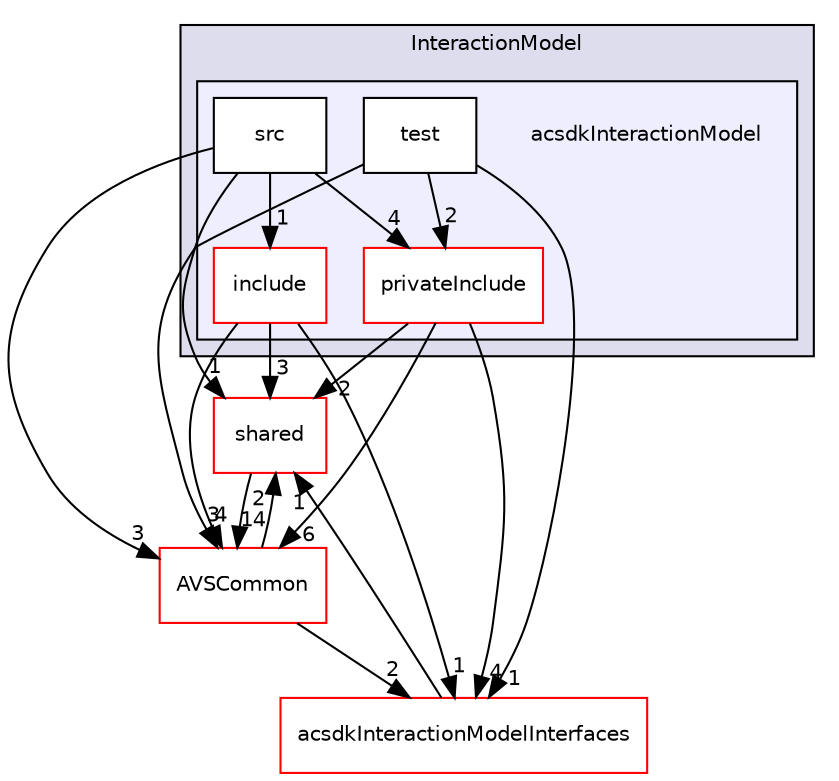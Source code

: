 digraph "/workplace/avs-device-sdk/CapabilityAgents/InteractionModel/acsdkInteractionModel" {
  compound=true
  node [ fontsize="10", fontname="Helvetica"];
  edge [ labelfontsize="10", labelfontname="Helvetica"];
  subgraph clusterdir_011a3f6e181db4516776f7256f22dadd {
    graph [ bgcolor="#ddddee", pencolor="black", label="InteractionModel" fontname="Helvetica", fontsize="10", URL="dir_011a3f6e181db4516776f7256f22dadd.html"]
  subgraph clusterdir_ca435cf5d0d4245f97d7668f020b8422 {
    graph [ bgcolor="#eeeeff", pencolor="black", label="" URL="dir_ca435cf5d0d4245f97d7668f020b8422.html"];
    dir_ca435cf5d0d4245f97d7668f020b8422 [shape=plaintext label="acsdkInteractionModel"];
    dir_9db2f4d1ddc64068dd42535e7eb1eee5 [shape=box label="include" color="red" fillcolor="white" style="filled" URL="dir_9db2f4d1ddc64068dd42535e7eb1eee5.html"];
    dir_a124f98caf56149f6b3fd5de70f1c771 [shape=box label="privateInclude" color="red" fillcolor="white" style="filled" URL="dir_a124f98caf56149f6b3fd5de70f1c771.html"];
    dir_d2577f678d6bab4a97018c6b771a03d4 [shape=box label="src" color="black" fillcolor="white" style="filled" URL="dir_d2577f678d6bab4a97018c6b771a03d4.html"];
    dir_3f08d67afa2f07d4a9f62a9a27f7ec6b [shape=box label="test" color="black" fillcolor="white" style="filled" URL="dir_3f08d67afa2f07d4a9f62a9a27f7ec6b.html"];
  }
  }
  dir_9982052f7ce695d12571567315b2fafa [shape=box label="shared" fillcolor="white" style="filled" color="red" URL="dir_9982052f7ce695d12571567315b2fafa.html"];
  dir_13e65effb2bde530b17b3d5eefcd0266 [shape=box label="AVSCommon" fillcolor="white" style="filled" color="red" URL="dir_13e65effb2bde530b17b3d5eefcd0266.html"];
  dir_606f5bc388adb63390ab52c048425fb9 [shape=box label="acsdkInteractionModelInterfaces" fillcolor="white" style="filled" color="red" URL="dir_606f5bc388adb63390ab52c048425fb9.html"];
  dir_9db2f4d1ddc64068dd42535e7eb1eee5->dir_9982052f7ce695d12571567315b2fafa [headlabel="3", labeldistance=1.5 headhref="dir_000375_000598.html"];
  dir_9db2f4d1ddc64068dd42535e7eb1eee5->dir_13e65effb2bde530b17b3d5eefcd0266 [headlabel="4", labeldistance=1.5 headhref="dir_000375_000017.html"];
  dir_9db2f4d1ddc64068dd42535e7eb1eee5->dir_606f5bc388adb63390ab52c048425fb9 [headlabel="1", labeldistance=1.5 headhref="dir_000375_000381.html"];
  dir_9982052f7ce695d12571567315b2fafa->dir_13e65effb2bde530b17b3d5eefcd0266 [headlabel="14", labeldistance=1.5 headhref="dir_000598_000017.html"];
  dir_3f08d67afa2f07d4a9f62a9a27f7ec6b->dir_a124f98caf56149f6b3fd5de70f1c771 [headlabel="2", labeldistance=1.5 headhref="dir_000380_000377.html"];
  dir_3f08d67afa2f07d4a9f62a9a27f7ec6b->dir_13e65effb2bde530b17b3d5eefcd0266 [headlabel="3", labeldistance=1.5 headhref="dir_000380_000017.html"];
  dir_3f08d67afa2f07d4a9f62a9a27f7ec6b->dir_606f5bc388adb63390ab52c048425fb9 [headlabel="1", labeldistance=1.5 headhref="dir_000380_000381.html"];
  dir_a124f98caf56149f6b3fd5de70f1c771->dir_9982052f7ce695d12571567315b2fafa [headlabel="2", labeldistance=1.5 headhref="dir_000377_000598.html"];
  dir_a124f98caf56149f6b3fd5de70f1c771->dir_13e65effb2bde530b17b3d5eefcd0266 [headlabel="6", labeldistance=1.5 headhref="dir_000377_000017.html"];
  dir_a124f98caf56149f6b3fd5de70f1c771->dir_606f5bc388adb63390ab52c048425fb9 [headlabel="4", labeldistance=1.5 headhref="dir_000377_000381.html"];
  dir_13e65effb2bde530b17b3d5eefcd0266->dir_9982052f7ce695d12571567315b2fafa [headlabel="2", labeldistance=1.5 headhref="dir_000017_000598.html"];
  dir_13e65effb2bde530b17b3d5eefcd0266->dir_606f5bc388adb63390ab52c048425fb9 [headlabel="2", labeldistance=1.5 headhref="dir_000017_000381.html"];
  dir_d2577f678d6bab4a97018c6b771a03d4->dir_9db2f4d1ddc64068dd42535e7eb1eee5 [headlabel="1", labeldistance=1.5 headhref="dir_000379_000375.html"];
  dir_d2577f678d6bab4a97018c6b771a03d4->dir_9982052f7ce695d12571567315b2fafa [headlabel="1", labeldistance=1.5 headhref="dir_000379_000598.html"];
  dir_d2577f678d6bab4a97018c6b771a03d4->dir_a124f98caf56149f6b3fd5de70f1c771 [headlabel="4", labeldistance=1.5 headhref="dir_000379_000377.html"];
  dir_d2577f678d6bab4a97018c6b771a03d4->dir_13e65effb2bde530b17b3d5eefcd0266 [headlabel="3", labeldistance=1.5 headhref="dir_000379_000017.html"];
  dir_606f5bc388adb63390ab52c048425fb9->dir_9982052f7ce695d12571567315b2fafa [headlabel="1", labeldistance=1.5 headhref="dir_000381_000598.html"];
}
